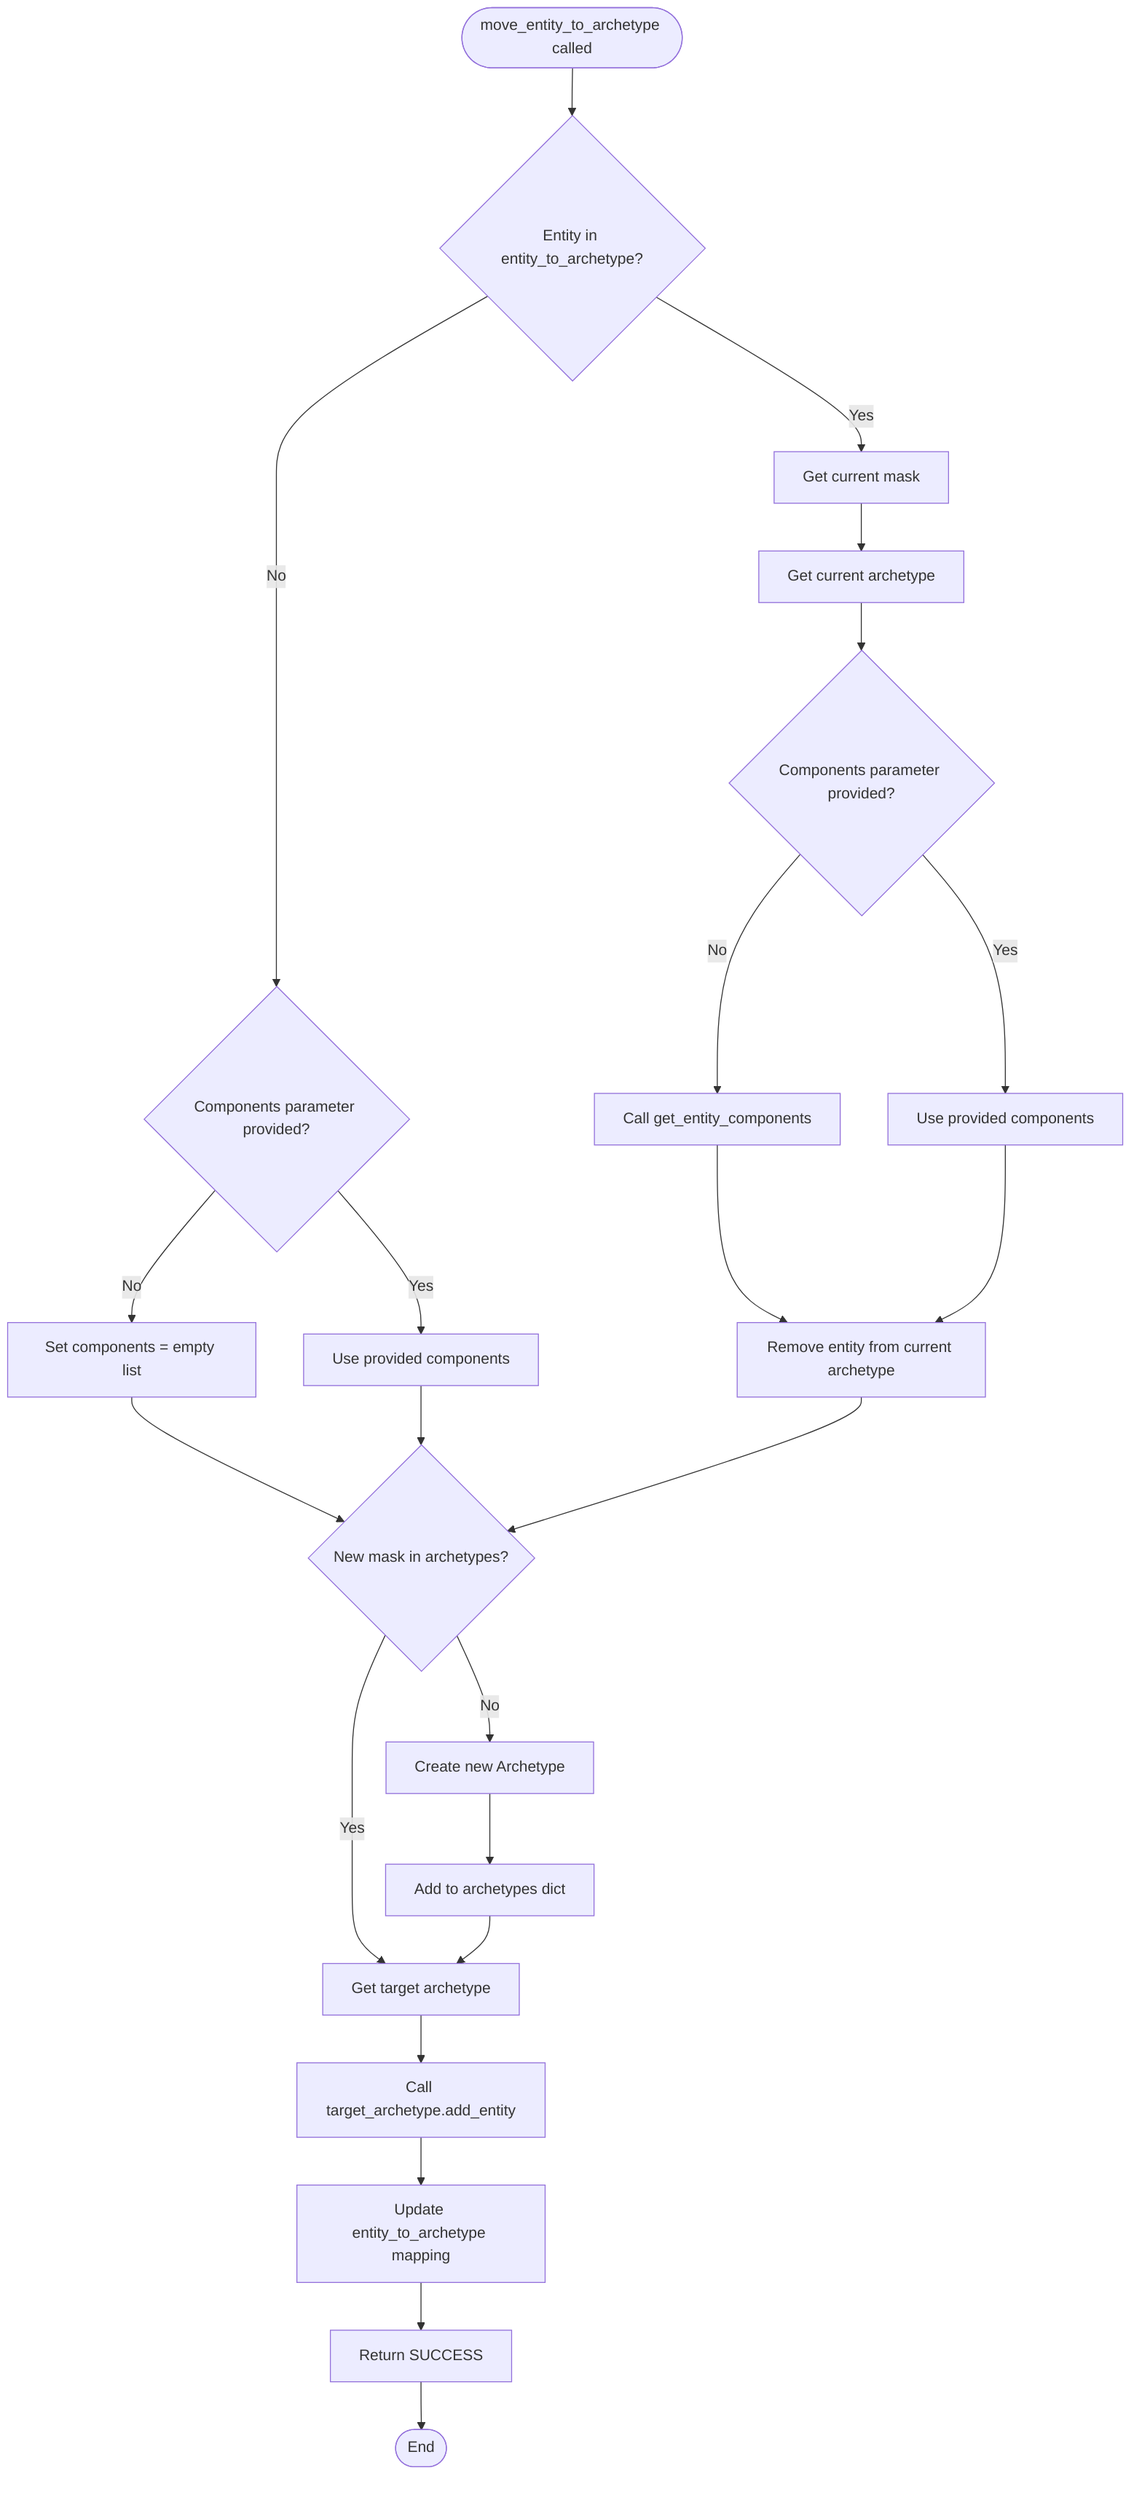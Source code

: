 flowchart TD
    Start([move_entity_to_archetype called]) --> CheckEntityExists{Entity in entity_to_archetype?}
    
    CheckEntityExists -->|Yes| GetCurrentMask[Get current mask]
    CheckEntityExists -->|No| CheckComponentsParam{Components parameter provided?}
    
    GetCurrentMask --> GetCurrentArchetype[Get current archetype]
    GetCurrentArchetype --> CheckComponentsProvided{Components parameter provided?}
    
    CheckComponentsProvided -->|No| GetEntityComponents[Call get_entity_components]
    CheckComponentsProvided -->|Yes| UseProvidedComponents[Use provided components]
    
    GetEntityComponents --> RemoveFromCurrent[Remove entity from current archetype]
    UseProvidedComponents --> RemoveFromCurrent
    
    CheckComponentsParam -->|No| SetEmptyComponents[Set components = empty list]
    CheckComponentsParam -->|Yes| UseProvided[Use provided components]
    
    SetEmptyComponents --> CheckArchetypeExists{New mask in archetypes?}
    UseProvided --> CheckArchetypeExists
    RemoveFromCurrent --> CheckArchetypeExists
    
    CheckArchetypeExists -->|No| CreateArchetype[Create new Archetype]
    CheckArchetypeExists -->|Yes| GetTargetArchetype[Get target archetype]
    
    CreateArchetype --> AddToArchetypes[Add to archetypes dict]
    AddToArchetypes --> GetTargetArchetype
    
    GetTargetArchetype --> AddEntity[Call target_archetype.add_entity]
    AddEntity --> UpdateMapping[Update entity_to_archetype mapping]
    UpdateMapping --> ReturnSuccess[Return SUCCESS]
    
    ReturnSuccess --> End([End])